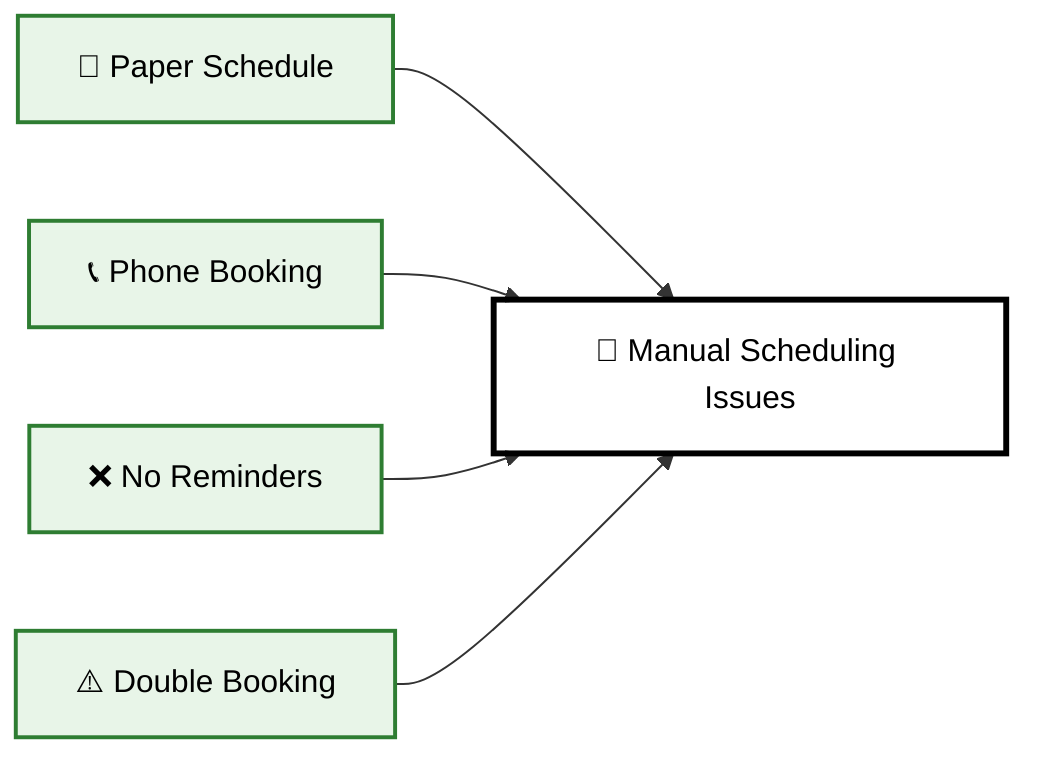graph LR
    %% Manual Scheduling Problems - Simplified
    
    PaperSchedule[📅 Paper Schedule] --> Problem[🚩 Manual Scheduling Issues]
    PhoneCalls[📞 Phone Booking] --> Problem
    NoReminders[❌ No Reminders] --> Problem
    DoubleBooking[⚠️ Double Booking] --> Problem
    
    %% Styling
    classDef problem fill:#ffebee,stroke:#c62828,stroke-width:2px,color:#000
    classDef issue fill:#e8f5e8,stroke:#2e7d32,stroke-width:2px,color:#000
    
    class Problem problem
    class PaperSchedule,PhoneCalls,NoReminders,DoubleBooking issue

    classDef problem fill:transparent,stroke:#000,stroke-width:3px,color:#000
    classDef cause fill:transparent,stroke:#000,stroke-width:2px,color:#000

    class P problem
    class T1a,T1b,T1c,T1d,S1a,S1b,S1c,S1d,U1a,U1b,U1c,U1d,H1a,H1b,H1c,H1d,D1a,D1b,D1c,D1d cause